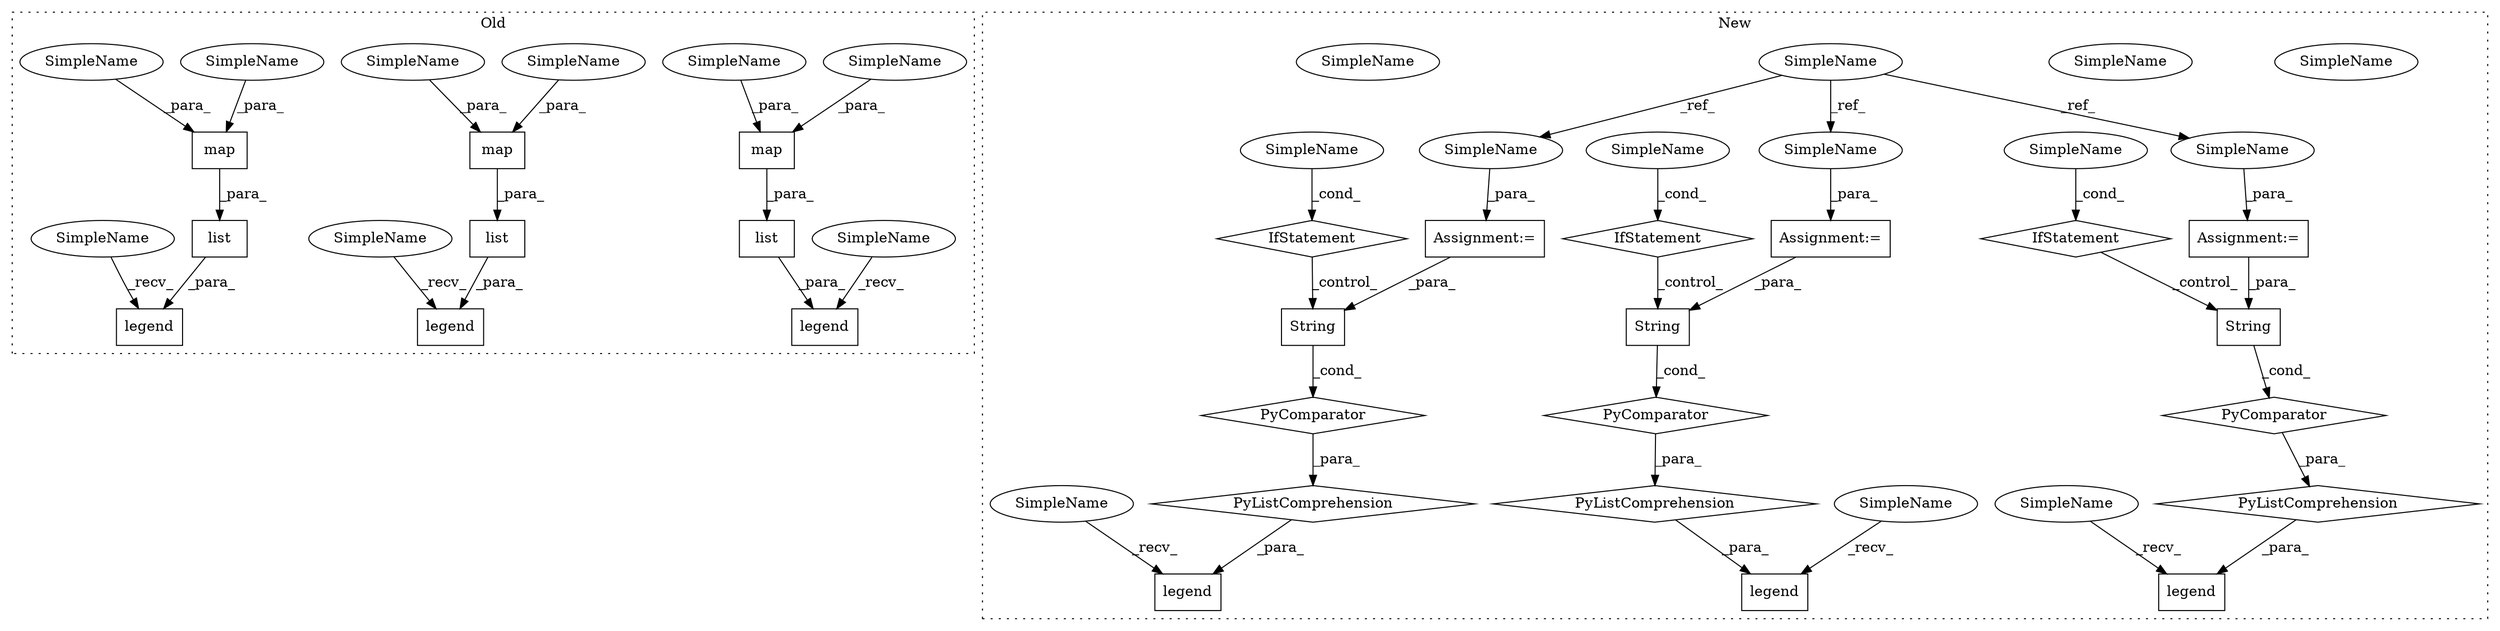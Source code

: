 digraph G {
subgraph cluster0 {
1 [label="legend" a="32" s="2467,2499" l="7,1" shape="box"];
13 [label="legend" a="32" s="3137,3169" l="7,1" shape="box"];
14 [label="list" a="32" s="3144,3168" l="5,1" shape="box"];
18 [label="map" a="32" s="2479,2497" l="4,1" shape="box"];
20 [label="map" a="32" s="3149,3167" l="4,1" shape="box"];
21 [label="list" a="32" s="2474,2498" l="5,1" shape="box"];
22 [label="legend" a="32" s="2840,2872" l="7,1" shape="box"];
28 [label="list" a="32" s="2847,2871" l="5,1" shape="box"];
30 [label="map" a="32" s="2852,2870" l="4,1" shape="box"];
38 [label="SimpleName" a="42" s="2834" l="5" shape="ellipse"];
39 [label="SimpleName" a="42" s="2461" l="5" shape="ellipse"];
40 [label="SimpleName" a="42" s="3131" l="5" shape="ellipse"];
41 [label="SimpleName" a="42" s="3153" l="6" shape="ellipse"];
42 [label="SimpleName" a="42" s="2856" l="6" shape="ellipse"];
43 [label="SimpleName" a="42" s="2483" l="6" shape="ellipse"];
44 [label="SimpleName" a="42" s="2863" l="7" shape="ellipse"];
45 [label="SimpleName" a="42" s="2490" l="7" shape="ellipse"];
46 [label="SimpleName" a="42" s="3160" l="7" shape="ellipse"];
label = "Old";
style="dotted";
}
subgraph cluster1 {
2 [label="PyListComprehension" a="109" s="2485" l="98" shape="diamond"];
3 [label="PyComparator" a="113" s="2552" l="23" shape="diamond"];
4 [label="legend" a="32" s="2467,2583" l="18,-5" shape="box"];
5 [label="String" a="32" s="2485,2493" l="7,1" shape="box"];
6 [label="String" a="32" s="2936,2944" l="7,1" shape="box"];
7 [label="PyComparator" a="113" s="3003" l="23" shape="diamond"];
8 [label="SimpleName" a="42" s="2570" l="5" shape="ellipse"];
9 [label="IfStatement" a="25" s="2552" l="23" shape="diamond"];
10 [label="SimpleName" a="42" s="3021" l="5" shape="ellipse"];
11 [label="IfStatement" a="25" s="3003" l="23" shape="diamond"];
12 [label="legend" a="32" s="2918,3034" l="18,-5" shape="box"];
15 [label="Assignment:=" a="7" s="3003" l="23" shape="box"];
16 [label="PyListComprehension" a="109" s="2936" l="98" shape="diamond"];
17 [label="Assignment:=" a="7" s="2552" l="23" shape="box"];
19 [label="SimpleName" a="42" s="580" l="7" shape="ellipse"];
23 [label="legend" a="32" s="3293,3409" l="18,-5" shape="box"];
24 [label="PyComparator" a="113" s="3378" l="23" shape="diamond"];
25 [label="IfStatement" a="25" s="3378" l="23" shape="diamond"];
26 [label="SimpleName" a="42" s="3396" l="5" shape="ellipse"];
27 [label="String" a="32" s="3311,3319" l="7,1" shape="box"];
29 [label="Assignment:=" a="7" s="3378" l="23" shape="box"];
31 [label="PyListComprehension" a="109" s="3311" l="98" shape="diamond"];
32 [label="SimpleName" a="42" s="2570" l="5" shape="ellipse"];
33 [label="SimpleName" a="42" s="3021" l="5" shape="ellipse"];
34 [label="SimpleName" a="42" s="3396" l="5" shape="ellipse"];
35 [label="SimpleName" a="42" s="3010" l="7" shape="ellipse"];
36 [label="SimpleName" a="42" s="2559" l="7" shape="ellipse"];
37 [label="SimpleName" a="42" s="3385" l="7" shape="ellipse"];
47 [label="SimpleName" a="42" s="2461" l="5" shape="ellipse"];
48 [label="SimpleName" a="42" s="2912" l="5" shape="ellipse"];
49 [label="SimpleName" a="42" s="3287" l="5" shape="ellipse"];
label = "New";
style="dotted";
}
2 -> 4 [label="_para_"];
3 -> 2 [label="_para_"];
5 -> 3 [label="_cond_"];
6 -> 7 [label="_cond_"];
7 -> 16 [label="_para_"];
9 -> 5 [label="_control_"];
11 -> 6 [label="_control_"];
14 -> 13 [label="_para_"];
15 -> 6 [label="_para_"];
16 -> 12 [label="_para_"];
17 -> 5 [label="_para_"];
18 -> 21 [label="_para_"];
19 -> 37 [label="_ref_"];
19 -> 35 [label="_ref_"];
19 -> 36 [label="_ref_"];
20 -> 14 [label="_para_"];
21 -> 1 [label="_para_"];
24 -> 31 [label="_para_"];
25 -> 27 [label="_control_"];
27 -> 24 [label="_cond_"];
28 -> 22 [label="_para_"];
29 -> 27 [label="_para_"];
30 -> 28 [label="_para_"];
31 -> 23 [label="_para_"];
32 -> 9 [label="_cond_"];
33 -> 11 [label="_cond_"];
34 -> 25 [label="_cond_"];
35 -> 15 [label="_para_"];
36 -> 17 [label="_para_"];
37 -> 29 [label="_para_"];
38 -> 22 [label="_recv_"];
39 -> 1 [label="_recv_"];
40 -> 13 [label="_recv_"];
41 -> 20 [label="_para_"];
42 -> 30 [label="_para_"];
43 -> 18 [label="_para_"];
44 -> 30 [label="_para_"];
45 -> 18 [label="_para_"];
46 -> 20 [label="_para_"];
47 -> 4 [label="_recv_"];
48 -> 12 [label="_recv_"];
49 -> 23 [label="_recv_"];
}